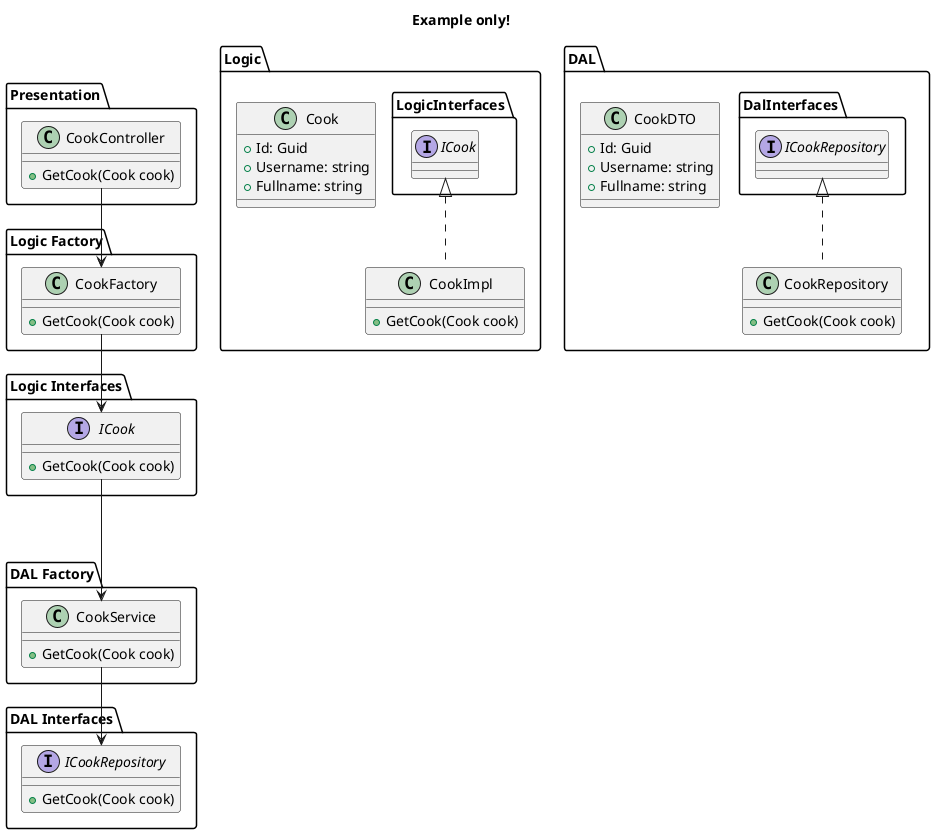 ﻿@startuml
title Example only!

skinparam LineType ortho

package "Presentation" as UI {
    class CookController {
        +GetCook(Cook cook)
    }
}

package "Logic Factory" as LogicFactory {
    class CookFactory {
        +GetCook(Cook cook)
    }
}

package Logic {
    class Cook {
        +Id: Guid
        +Username: string
        +Fullname: string
    }
    
    class CookImpl implements LogicInterfaces.ICook {
            +GetCook(Cook cook)
        }
}

package "Logic Interfaces" as LogicInterfaces {
    interface ICook {
        +GetCook(Cook cook)
    }
}

package "DAL Factory" as DalFactory {
    class CookService {
        +GetCook(Cook cook)
    }
}

package DAL {
    class CookDTO {
        +Id: Guid
        +Username: string
        +Fullname: string
    }
    
    class CookRepository implements DalInterfaces.ICookRepository {
            +GetCook(Cook cook)
        }
}

package "DAL Interfaces" as DalInterfaces {
    interface ICookRepository {
        +GetCook(Cook cook)
    }
    
}

CookController --> CookFactory
CookFactory --> LogicInterfaces.ICook

LogicInterfaces.ICook ---> CookService
CookService --> DalInterfaces.ICookRepository

@enduml